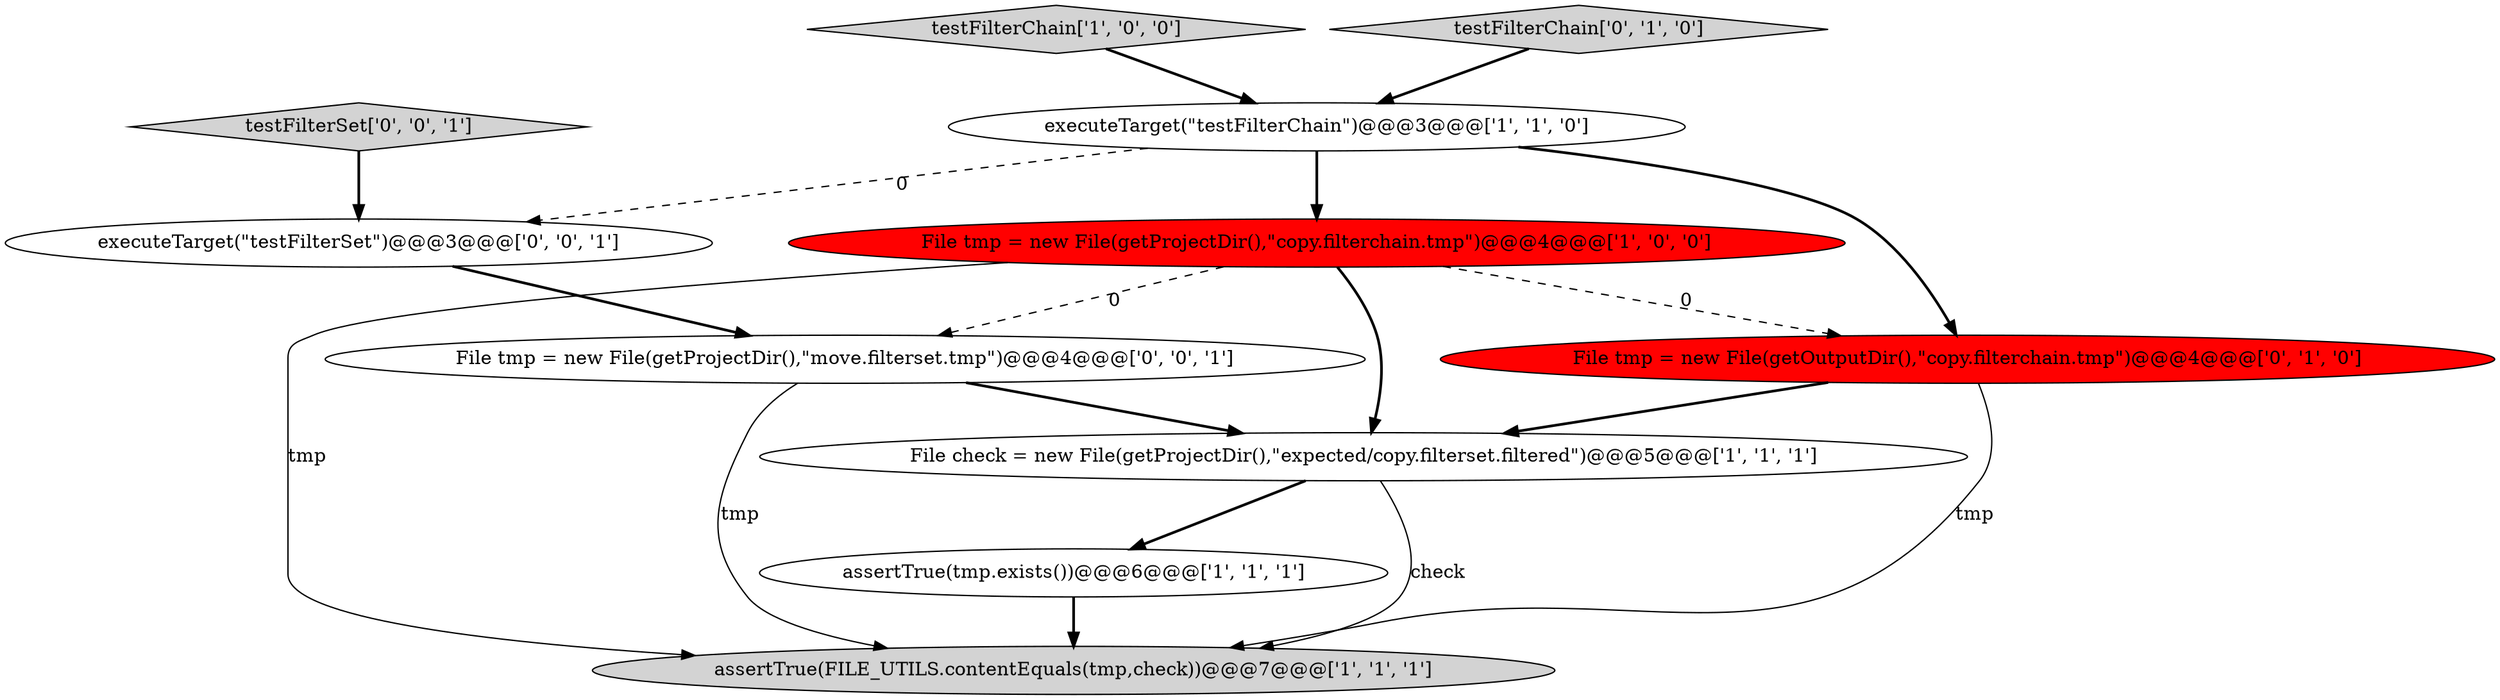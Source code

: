 digraph {
0 [style = filled, label = "assertTrue(FILE_UTILS.contentEquals(tmp,check))@@@7@@@['1', '1', '1']", fillcolor = lightgray, shape = ellipse image = "AAA0AAABBB1BBB"];
10 [style = filled, label = "executeTarget(\"testFilterSet\")@@@3@@@['0', '0', '1']", fillcolor = white, shape = ellipse image = "AAA0AAABBB3BBB"];
4 [style = filled, label = "File check = new File(getProjectDir(),\"expected/copy.filterset.filtered\")@@@5@@@['1', '1', '1']", fillcolor = white, shape = ellipse image = "AAA0AAABBB1BBB"];
3 [style = filled, label = "executeTarget(\"testFilterChain\")@@@3@@@['1', '1', '0']", fillcolor = white, shape = ellipse image = "AAA0AAABBB1BBB"];
5 [style = filled, label = "assertTrue(tmp.exists())@@@6@@@['1', '1', '1']", fillcolor = white, shape = ellipse image = "AAA0AAABBB1BBB"];
9 [style = filled, label = "File tmp = new File(getProjectDir(),\"move.filterset.tmp\")@@@4@@@['0', '0', '1']", fillcolor = white, shape = ellipse image = "AAA0AAABBB3BBB"];
1 [style = filled, label = "testFilterChain['1', '0', '0']", fillcolor = lightgray, shape = diamond image = "AAA0AAABBB1BBB"];
6 [style = filled, label = "testFilterChain['0', '1', '0']", fillcolor = lightgray, shape = diamond image = "AAA0AAABBB2BBB"];
7 [style = filled, label = "File tmp = new File(getOutputDir(),\"copy.filterchain.tmp\")@@@4@@@['0', '1', '0']", fillcolor = red, shape = ellipse image = "AAA1AAABBB2BBB"];
8 [style = filled, label = "testFilterSet['0', '0', '1']", fillcolor = lightgray, shape = diamond image = "AAA0AAABBB3BBB"];
2 [style = filled, label = "File tmp = new File(getProjectDir(),\"copy.filterchain.tmp\")@@@4@@@['1', '0', '0']", fillcolor = red, shape = ellipse image = "AAA1AAABBB1BBB"];
1->3 [style = bold, label=""];
2->0 [style = solid, label="tmp"];
6->3 [style = bold, label=""];
8->10 [style = bold, label=""];
7->0 [style = solid, label="tmp"];
10->9 [style = bold, label=""];
3->10 [style = dashed, label="0"];
7->4 [style = bold, label=""];
9->0 [style = solid, label="tmp"];
3->2 [style = bold, label=""];
5->0 [style = bold, label=""];
3->7 [style = bold, label=""];
2->7 [style = dashed, label="0"];
2->9 [style = dashed, label="0"];
2->4 [style = bold, label=""];
4->5 [style = bold, label=""];
9->4 [style = bold, label=""];
4->0 [style = solid, label="check"];
}
